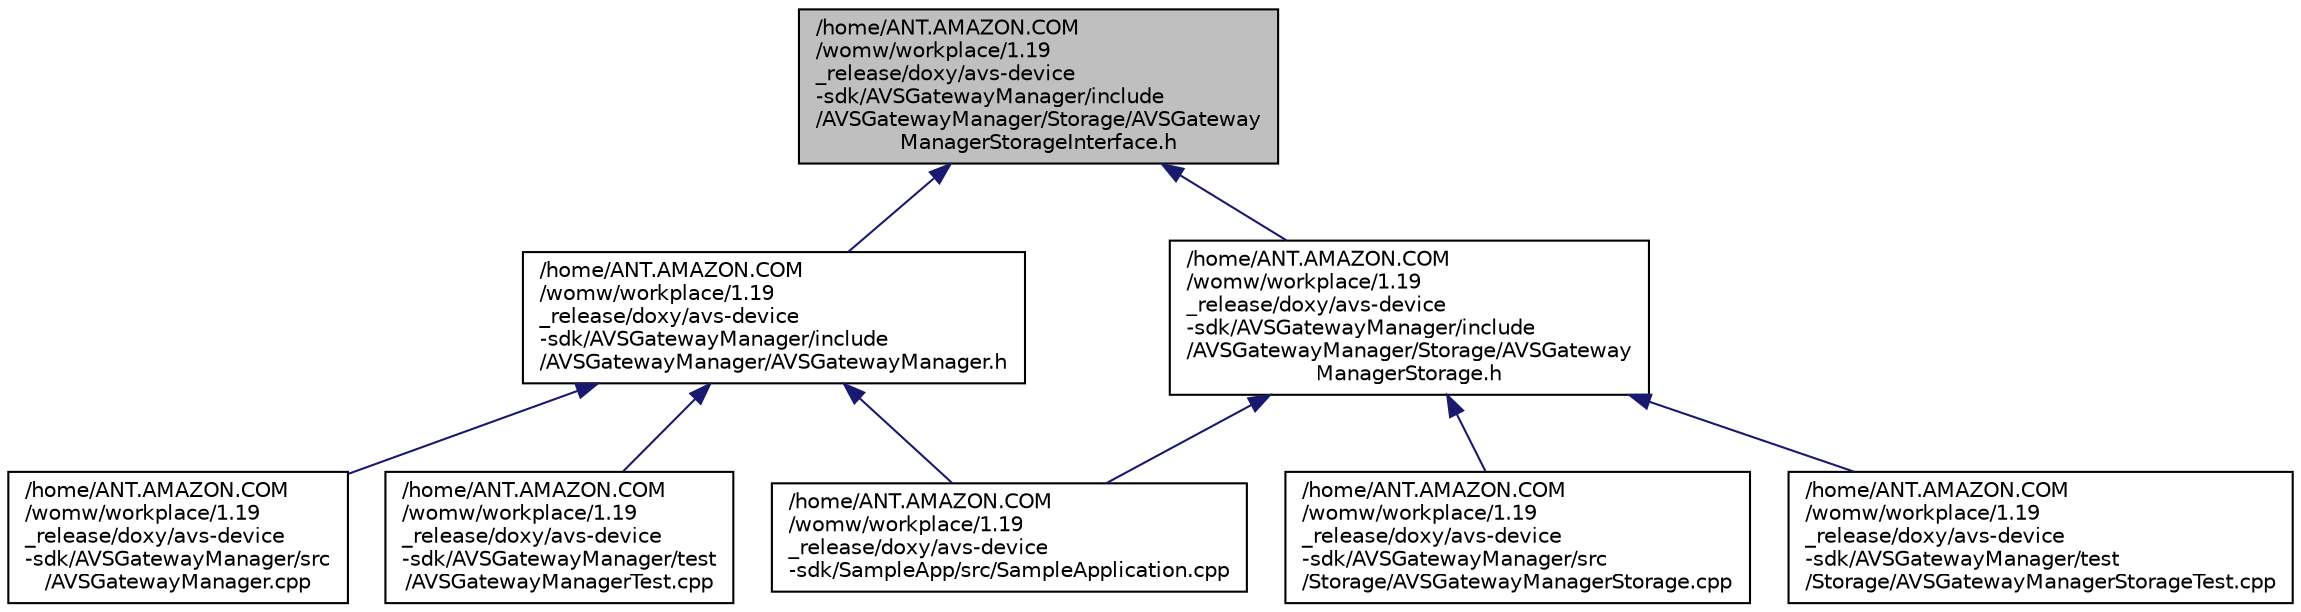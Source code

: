 digraph "/home/ANT.AMAZON.COM/womw/workplace/1.19_release/doxy/avs-device-sdk/AVSGatewayManager/include/AVSGatewayManager/Storage/AVSGatewayManagerStorageInterface.h"
{
  edge [fontname="Helvetica",fontsize="10",labelfontname="Helvetica",labelfontsize="10"];
  node [fontname="Helvetica",fontsize="10",shape=record];
  Node3 [label="/home/ANT.AMAZON.COM\l/womw/workplace/1.19\l_release/doxy/avs-device\l-sdk/AVSGatewayManager/include\l/AVSGatewayManager/Storage/AVSGateway\lManagerStorageInterface.h",height=0.2,width=0.4,color="black", fillcolor="grey75", style="filled", fontcolor="black"];
  Node3 -> Node4 [dir="back",color="midnightblue",fontsize="10",style="solid",fontname="Helvetica"];
  Node4 [label="/home/ANT.AMAZON.COM\l/womw/workplace/1.19\l_release/doxy/avs-device\l-sdk/AVSGatewayManager/include\l/AVSGatewayManager/AVSGatewayManager.h",height=0.2,width=0.4,color="black", fillcolor="white", style="filled",URL="$_a_v_s_gateway_manager_8h.html"];
  Node4 -> Node5 [dir="back",color="midnightblue",fontsize="10",style="solid",fontname="Helvetica"];
  Node5 [label="/home/ANT.AMAZON.COM\l/womw/workplace/1.19\l_release/doxy/avs-device\l-sdk/AVSGatewayManager/src\l/AVSGatewayManager.cpp",height=0.2,width=0.4,color="black", fillcolor="white", style="filled",URL="$_a_v_s_gateway_manager_8cpp.html"];
  Node4 -> Node6 [dir="back",color="midnightblue",fontsize="10",style="solid",fontname="Helvetica"];
  Node6 [label="/home/ANT.AMAZON.COM\l/womw/workplace/1.19\l_release/doxy/avs-device\l-sdk/AVSGatewayManager/test\l/AVSGatewayManagerTest.cpp",height=0.2,width=0.4,color="black", fillcolor="white", style="filled",URL="$_a_v_s_gateway_manager_test_8cpp.html"];
  Node4 -> Node7 [dir="back",color="midnightblue",fontsize="10",style="solid",fontname="Helvetica"];
  Node7 [label="/home/ANT.AMAZON.COM\l/womw/workplace/1.19\l_release/doxy/avs-device\l-sdk/SampleApp/src/SampleApplication.cpp",height=0.2,width=0.4,color="black", fillcolor="white", style="filled",URL="$_sample_application_8cpp.html"];
  Node3 -> Node8 [dir="back",color="midnightblue",fontsize="10",style="solid",fontname="Helvetica"];
  Node8 [label="/home/ANT.AMAZON.COM\l/womw/workplace/1.19\l_release/doxy/avs-device\l-sdk/AVSGatewayManager/include\l/AVSGatewayManager/Storage/AVSGateway\lManagerStorage.h",height=0.2,width=0.4,color="black", fillcolor="white", style="filled",URL="$_a_v_s_gateway_manager_storage_8h.html"];
  Node8 -> Node9 [dir="back",color="midnightblue",fontsize="10",style="solid",fontname="Helvetica"];
  Node9 [label="/home/ANT.AMAZON.COM\l/womw/workplace/1.19\l_release/doxy/avs-device\l-sdk/AVSGatewayManager/src\l/Storage/AVSGatewayManagerStorage.cpp",height=0.2,width=0.4,color="black", fillcolor="white", style="filled",URL="$_a_v_s_gateway_manager_storage_8cpp.html"];
  Node8 -> Node10 [dir="back",color="midnightblue",fontsize="10",style="solid",fontname="Helvetica"];
  Node10 [label="/home/ANT.AMAZON.COM\l/womw/workplace/1.19\l_release/doxy/avs-device\l-sdk/AVSGatewayManager/test\l/Storage/AVSGatewayManagerStorageTest.cpp",height=0.2,width=0.4,color="black", fillcolor="white", style="filled",URL="$_a_v_s_gateway_manager_storage_test_8cpp.html"];
  Node8 -> Node7 [dir="back",color="midnightblue",fontsize="10",style="solid",fontname="Helvetica"];
}
